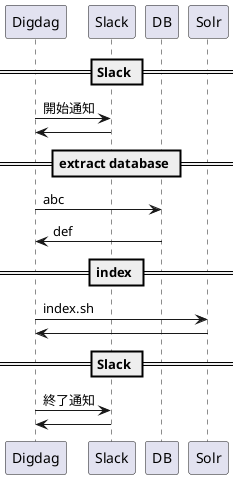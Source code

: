@startuml
skinparam componentstyle UML2
skinparam shadowing false

== Slack ==

Digdag -> Slack: 開始通知
Digdag <- Slack:

== extract database ==

Digdag -> DB: abc
Digdag <- DB: def

== index ==

Digdag -> Solr: index.sh
Digdag <- Solr:

== Slack ==

Digdag -> Slack: 終了通知
Digdag <- Slack:

@enduml

